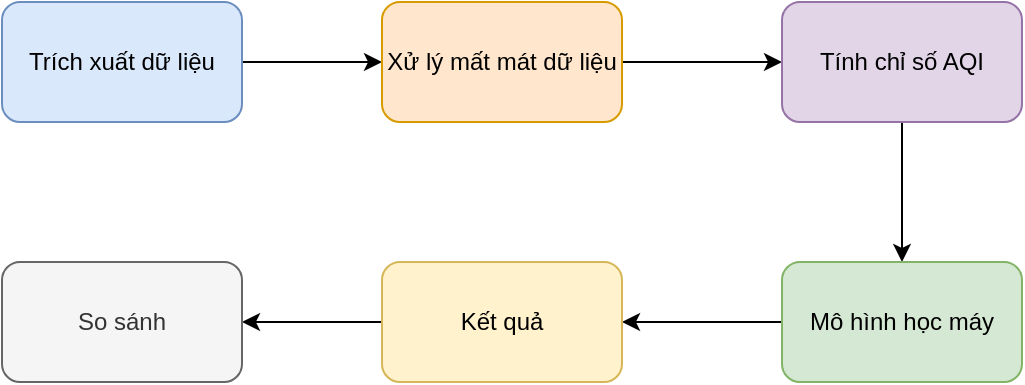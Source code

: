 <mxfile version="24.1.0" type="device">
  <diagram name="Page-1" id="DYLC5KKFv1uJQxElUwwI">
    <mxGraphModel dx="880" dy="606" grid="1" gridSize="10" guides="1" tooltips="1" connect="1" arrows="1" fold="1" page="1" pageScale="1" pageWidth="850" pageHeight="1100" math="0" shadow="0">
      <root>
        <mxCell id="0" />
        <mxCell id="1" parent="0" />
        <mxCell id="uEQ6sBAegVp7Cm3GmW16-10" value="" style="edgeStyle=orthogonalEdgeStyle;rounded=0;orthogonalLoop=1;jettySize=auto;html=1;" edge="1" parent="1" source="uEQ6sBAegVp7Cm3GmW16-4" target="uEQ6sBAegVp7Cm3GmW16-5">
          <mxGeometry relative="1" as="geometry" />
        </mxCell>
        <mxCell id="uEQ6sBAegVp7Cm3GmW16-4" value="Trích xuất dữ liệu" style="rounded=1;whiteSpace=wrap;html=1;fillColor=#dae8fc;strokeColor=#6c8ebf;" vertex="1" parent="1">
          <mxGeometry x="70" y="160" width="120" height="60" as="geometry" />
        </mxCell>
        <mxCell id="uEQ6sBAegVp7Cm3GmW16-11" value="" style="edgeStyle=orthogonalEdgeStyle;rounded=0;orthogonalLoop=1;jettySize=auto;html=1;" edge="1" parent="1" source="uEQ6sBAegVp7Cm3GmW16-5" target="uEQ6sBAegVp7Cm3GmW16-6">
          <mxGeometry relative="1" as="geometry" />
        </mxCell>
        <mxCell id="uEQ6sBAegVp7Cm3GmW16-5" value="Xử lý mất mát dữ liệu" style="rounded=1;whiteSpace=wrap;html=1;fillColor=#ffe6cc;strokeColor=#d79b00;" vertex="1" parent="1">
          <mxGeometry x="260" y="160" width="120" height="60" as="geometry" />
        </mxCell>
        <mxCell id="uEQ6sBAegVp7Cm3GmW16-12" value="" style="edgeStyle=orthogonalEdgeStyle;rounded=0;orthogonalLoop=1;jettySize=auto;html=1;" edge="1" parent="1" source="uEQ6sBAegVp7Cm3GmW16-6" target="uEQ6sBAegVp7Cm3GmW16-7">
          <mxGeometry relative="1" as="geometry" />
        </mxCell>
        <mxCell id="uEQ6sBAegVp7Cm3GmW16-6" value="Tính chỉ số AQI" style="rounded=1;whiteSpace=wrap;html=1;fillColor=#e1d5e7;strokeColor=#9673a6;" vertex="1" parent="1">
          <mxGeometry x="460" y="160" width="120" height="60" as="geometry" />
        </mxCell>
        <mxCell id="uEQ6sBAegVp7Cm3GmW16-13" value="" style="edgeStyle=orthogonalEdgeStyle;rounded=0;orthogonalLoop=1;jettySize=auto;html=1;" edge="1" parent="1" source="uEQ6sBAegVp7Cm3GmW16-7" target="uEQ6sBAegVp7Cm3GmW16-8">
          <mxGeometry relative="1" as="geometry" />
        </mxCell>
        <mxCell id="uEQ6sBAegVp7Cm3GmW16-7" value="Mô hình học máy" style="rounded=1;whiteSpace=wrap;html=1;fillColor=#d5e8d4;strokeColor=#82b366;" vertex="1" parent="1">
          <mxGeometry x="460" y="290" width="120" height="60" as="geometry" />
        </mxCell>
        <mxCell id="uEQ6sBAegVp7Cm3GmW16-14" value="" style="edgeStyle=orthogonalEdgeStyle;rounded=0;orthogonalLoop=1;jettySize=auto;html=1;" edge="1" parent="1" source="uEQ6sBAegVp7Cm3GmW16-8" target="uEQ6sBAegVp7Cm3GmW16-9">
          <mxGeometry relative="1" as="geometry" />
        </mxCell>
        <mxCell id="uEQ6sBAegVp7Cm3GmW16-8" value="Kết quả" style="rounded=1;whiteSpace=wrap;html=1;fillColor=#fff2cc;strokeColor=#d6b656;" vertex="1" parent="1">
          <mxGeometry x="260" y="290" width="120" height="60" as="geometry" />
        </mxCell>
        <mxCell id="uEQ6sBAegVp7Cm3GmW16-9" value="So sánh" style="rounded=1;whiteSpace=wrap;html=1;fillColor=#f5f5f5;fontColor=#333333;strokeColor=#666666;" vertex="1" parent="1">
          <mxGeometry x="70" y="290" width="120" height="60" as="geometry" />
        </mxCell>
      </root>
    </mxGraphModel>
  </diagram>
</mxfile>
